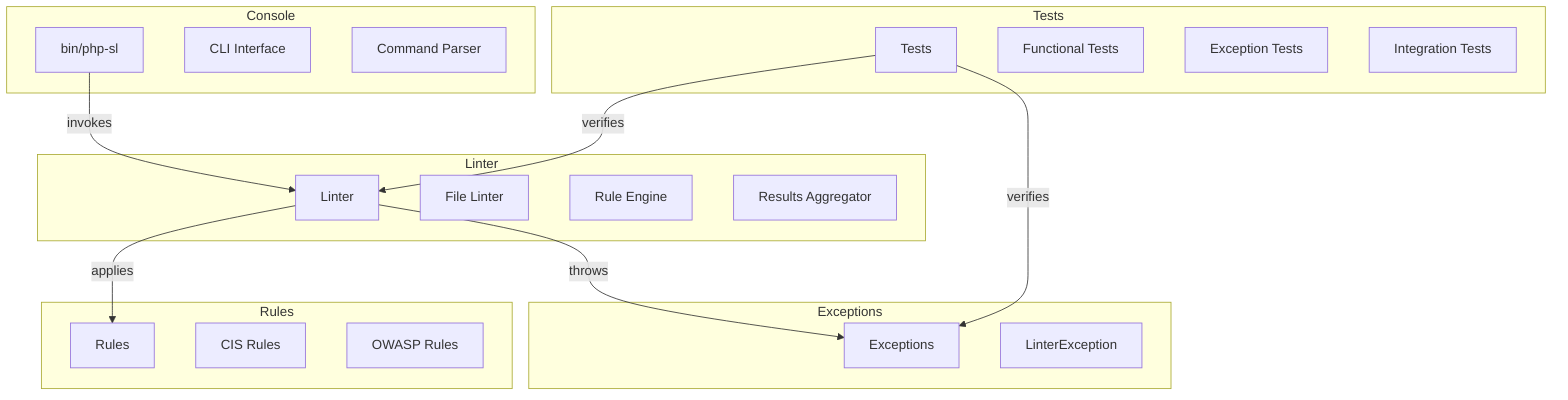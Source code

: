 %% Component Diagram
graph TD
    %% Main Components
    subgraph Console
        console["bin/php-sl"]
        CLIInterface["CLI Interface"]
        CommandParser["Command Parser"]
    end

    subgraph Linter
        linter["Linter"]
        FileLinter["File Linter"]
        RuleEngine["Rule Engine"]
        ResultsAggregator["Results Aggregator"]
    end

    subgraph Rules
        rules["Rules"]
        CISRules["CIS Rules"]
        OWASPRules["OWASP Rules"]
    end

    subgraph Exceptions
        exceptions["Exceptions"]
        LinterException["LinterException"]
    end

    subgraph Tests
        tests["Tests"]
        FunctionalTests["Functional Tests"]
        ExceptionTests["Exception Tests"]
        IntegrationTests["Integration Tests"]
    end

    %% Relationships
    console -->|invokes| linter
    linter -->|applies| rules
    linter -->|throws| exceptions
    tests -->|verifies| linter
    tests -->|verifies| exceptions